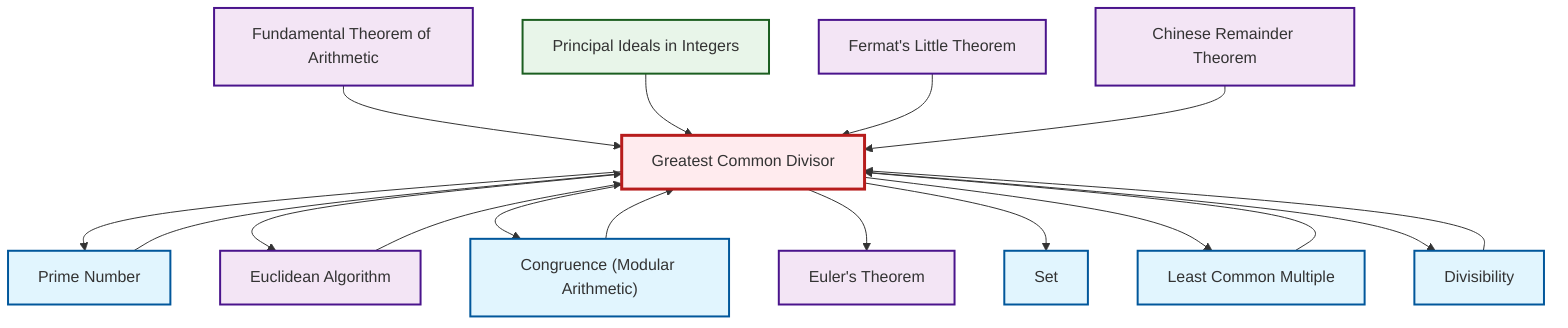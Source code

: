 graph TD
    classDef definition fill:#e1f5fe,stroke:#01579b,stroke-width:2px
    classDef theorem fill:#f3e5f5,stroke:#4a148c,stroke-width:2px
    classDef axiom fill:#fff3e0,stroke:#e65100,stroke-width:2px
    classDef example fill:#e8f5e9,stroke:#1b5e20,stroke-width:2px
    classDef current fill:#ffebee,stroke:#b71c1c,stroke-width:3px
    thm-fermat-little["Fermat's Little Theorem"]:::theorem
    def-prime["Prime Number"]:::definition
    thm-euclidean-algorithm["Euclidean Algorithm"]:::theorem
    def-lcm["Least Common Multiple"]:::definition
    def-gcd["Greatest Common Divisor"]:::definition
    def-set["Set"]:::definition
    thm-euler["Euler's Theorem"]:::theorem
    thm-fundamental-arithmetic["Fundamental Theorem of Arithmetic"]:::theorem
    ex-principal-ideal["Principal Ideals in Integers"]:::example
    def-congruence["Congruence (Modular Arithmetic)"]:::definition
    def-divisibility["Divisibility"]:::definition
    thm-chinese-remainder["Chinese Remainder Theorem"]:::theorem
    def-lcm --> def-gcd
    def-gcd --> def-prime
    def-gcd --> thm-euclidean-algorithm
    def-gcd --> def-congruence
    def-gcd --> thm-euler
    def-prime --> def-gcd
    thm-fundamental-arithmetic --> def-gcd
    thm-euclidean-algorithm --> def-gcd
    def-divisibility --> def-gcd
    def-gcd --> def-set
    ex-principal-ideal --> def-gcd
    thm-fermat-little --> def-gcd
    def-congruence --> def-gcd
    thm-chinese-remainder --> def-gcd
    def-gcd --> def-lcm
    def-gcd --> def-divisibility
    class def-gcd current